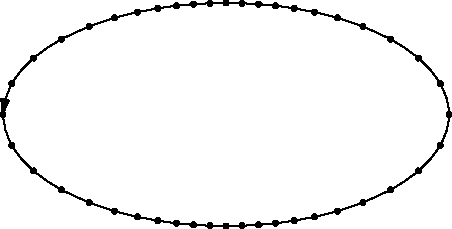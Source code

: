   import geometry;
  size(8cm,0);
  ellipsenodesnumberfactor=50;
  ellipse e=ellipse(origin, 4, 2, 180);
  draw(e, Arrow);
  dot((path)e);
